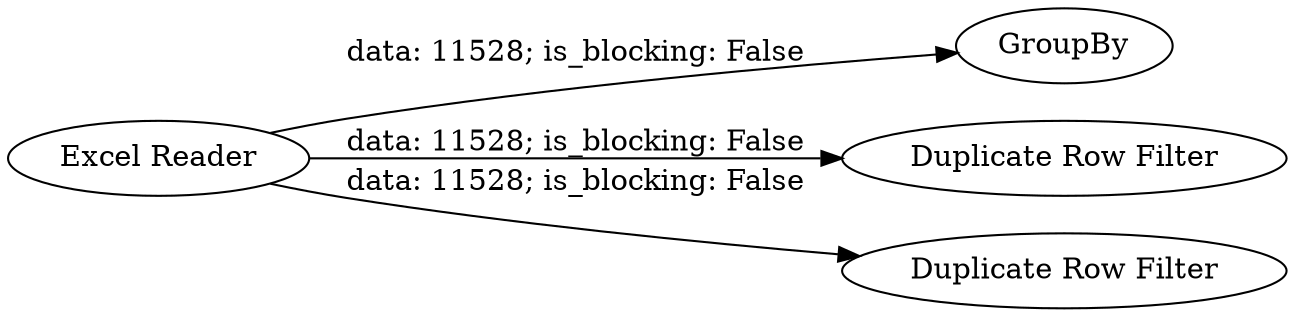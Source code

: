 digraph {
	"-2396071937748419222_77" [label="Excel Reader"]
	"-2396071937748419222_91" [label=GroupBy]
	"-2396071937748419222_90" [label="Duplicate Row Filter"]
	"-2396071937748419222_95" [label="Duplicate Row Filter"]
	"-2396071937748419222_77" -> "-2396071937748419222_90" [label="data: 11528; is_blocking: False"]
	"-2396071937748419222_77" -> "-2396071937748419222_91" [label="data: 11528; is_blocking: False"]
	"-2396071937748419222_77" -> "-2396071937748419222_95" [label="data: 11528; is_blocking: False"]
	rankdir=LR
}
